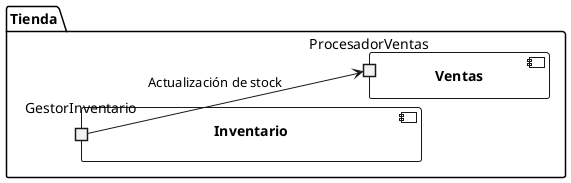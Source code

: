 @startuml
@startuml
left to right direction

package Tienda {
  component "Inventario" {
    port "GestorInventario" as gestor
  }

  component "Ventas" {
    port "ProcesadorVentas" as procesador
  }

  gestor --> procesador : "Actualización de stock"
}
@enduml

@enduml